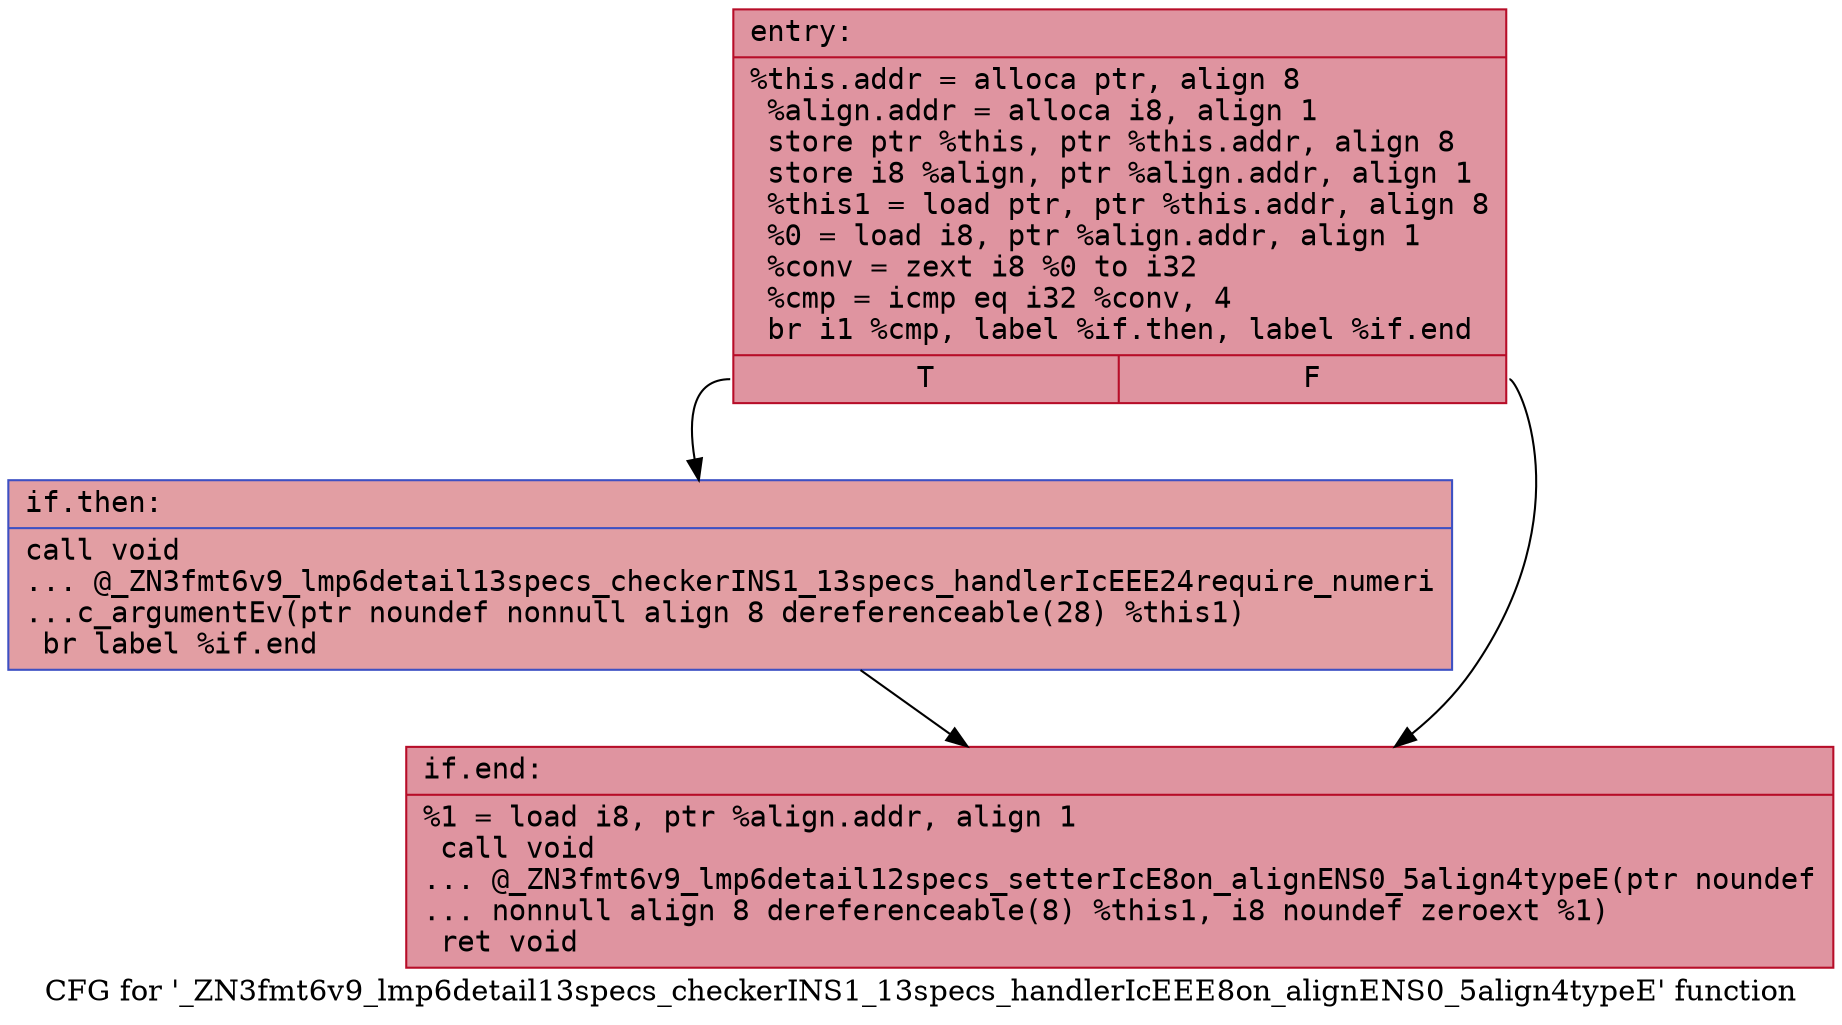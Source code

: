 digraph "CFG for '_ZN3fmt6v9_lmp6detail13specs_checkerINS1_13specs_handlerIcEEE8on_alignENS0_5align4typeE' function" {
	label="CFG for '_ZN3fmt6v9_lmp6detail13specs_checkerINS1_13specs_handlerIcEEE8on_alignENS0_5align4typeE' function";

	Node0x55fec34e9b50 [shape=record,color="#b70d28ff", style=filled, fillcolor="#b70d2870" fontname="Courier",label="{entry:\l|  %this.addr = alloca ptr, align 8\l  %align.addr = alloca i8, align 1\l  store ptr %this, ptr %this.addr, align 8\l  store i8 %align, ptr %align.addr, align 1\l  %this1 = load ptr, ptr %this.addr, align 8\l  %0 = load i8, ptr %align.addr, align 1\l  %conv = zext i8 %0 to i32\l  %cmp = icmp eq i32 %conv, 4\l  br i1 %cmp, label %if.then, label %if.end\l|{<s0>T|<s1>F}}"];
	Node0x55fec34e9b50:s0 -> Node0x55fec34e9fd0[tooltip="entry -> if.then\nProbability 50.00%" ];
	Node0x55fec34e9b50:s1 -> Node0x55fec34ea040[tooltip="entry -> if.end\nProbability 50.00%" ];
	Node0x55fec34e9fd0 [shape=record,color="#3d50c3ff", style=filled, fillcolor="#be242e70" fontname="Courier",label="{if.then:\l|  call void\l... @_ZN3fmt6v9_lmp6detail13specs_checkerINS1_13specs_handlerIcEEE24require_numeri\l...c_argumentEv(ptr noundef nonnull align 8 dereferenceable(28) %this1)\l  br label %if.end\l}"];
	Node0x55fec34e9fd0 -> Node0x55fec34ea040[tooltip="if.then -> if.end\nProbability 100.00%" ];
	Node0x55fec34ea040 [shape=record,color="#b70d28ff", style=filled, fillcolor="#b70d2870" fontname="Courier",label="{if.end:\l|  %1 = load i8, ptr %align.addr, align 1\l  call void\l... @_ZN3fmt6v9_lmp6detail12specs_setterIcE8on_alignENS0_5align4typeE(ptr noundef\l... nonnull align 8 dereferenceable(8) %this1, i8 noundef zeroext %1)\l  ret void\l}"];
}
